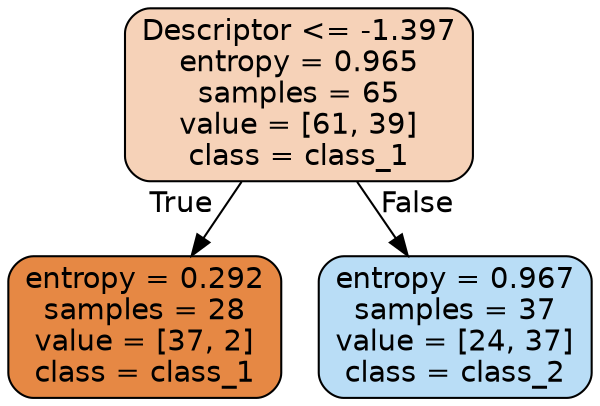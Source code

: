 digraph Tree {
node [shape=box, style="filled, rounded", color="black", fontname="helvetica"] ;
edge [fontname="helvetica"] ;
0 [label="Descriptor <= -1.397\nentropy = 0.965\nsamples = 65\nvalue = [61, 39]\nclass = class_1", fillcolor="#f6d2b8"] ;
1 [label="entropy = 0.292\nsamples = 28\nvalue = [37, 2]\nclass = class_1", fillcolor="#e68844"] ;
0 -> 1 [labeldistance=2.5, labelangle=45, headlabel="True"] ;
2 [label="entropy = 0.967\nsamples = 37\nvalue = [24, 37]\nclass = class_2", fillcolor="#b9ddf6"] ;
0 -> 2 [labeldistance=2.5, labelangle=-45, headlabel="False"] ;
}